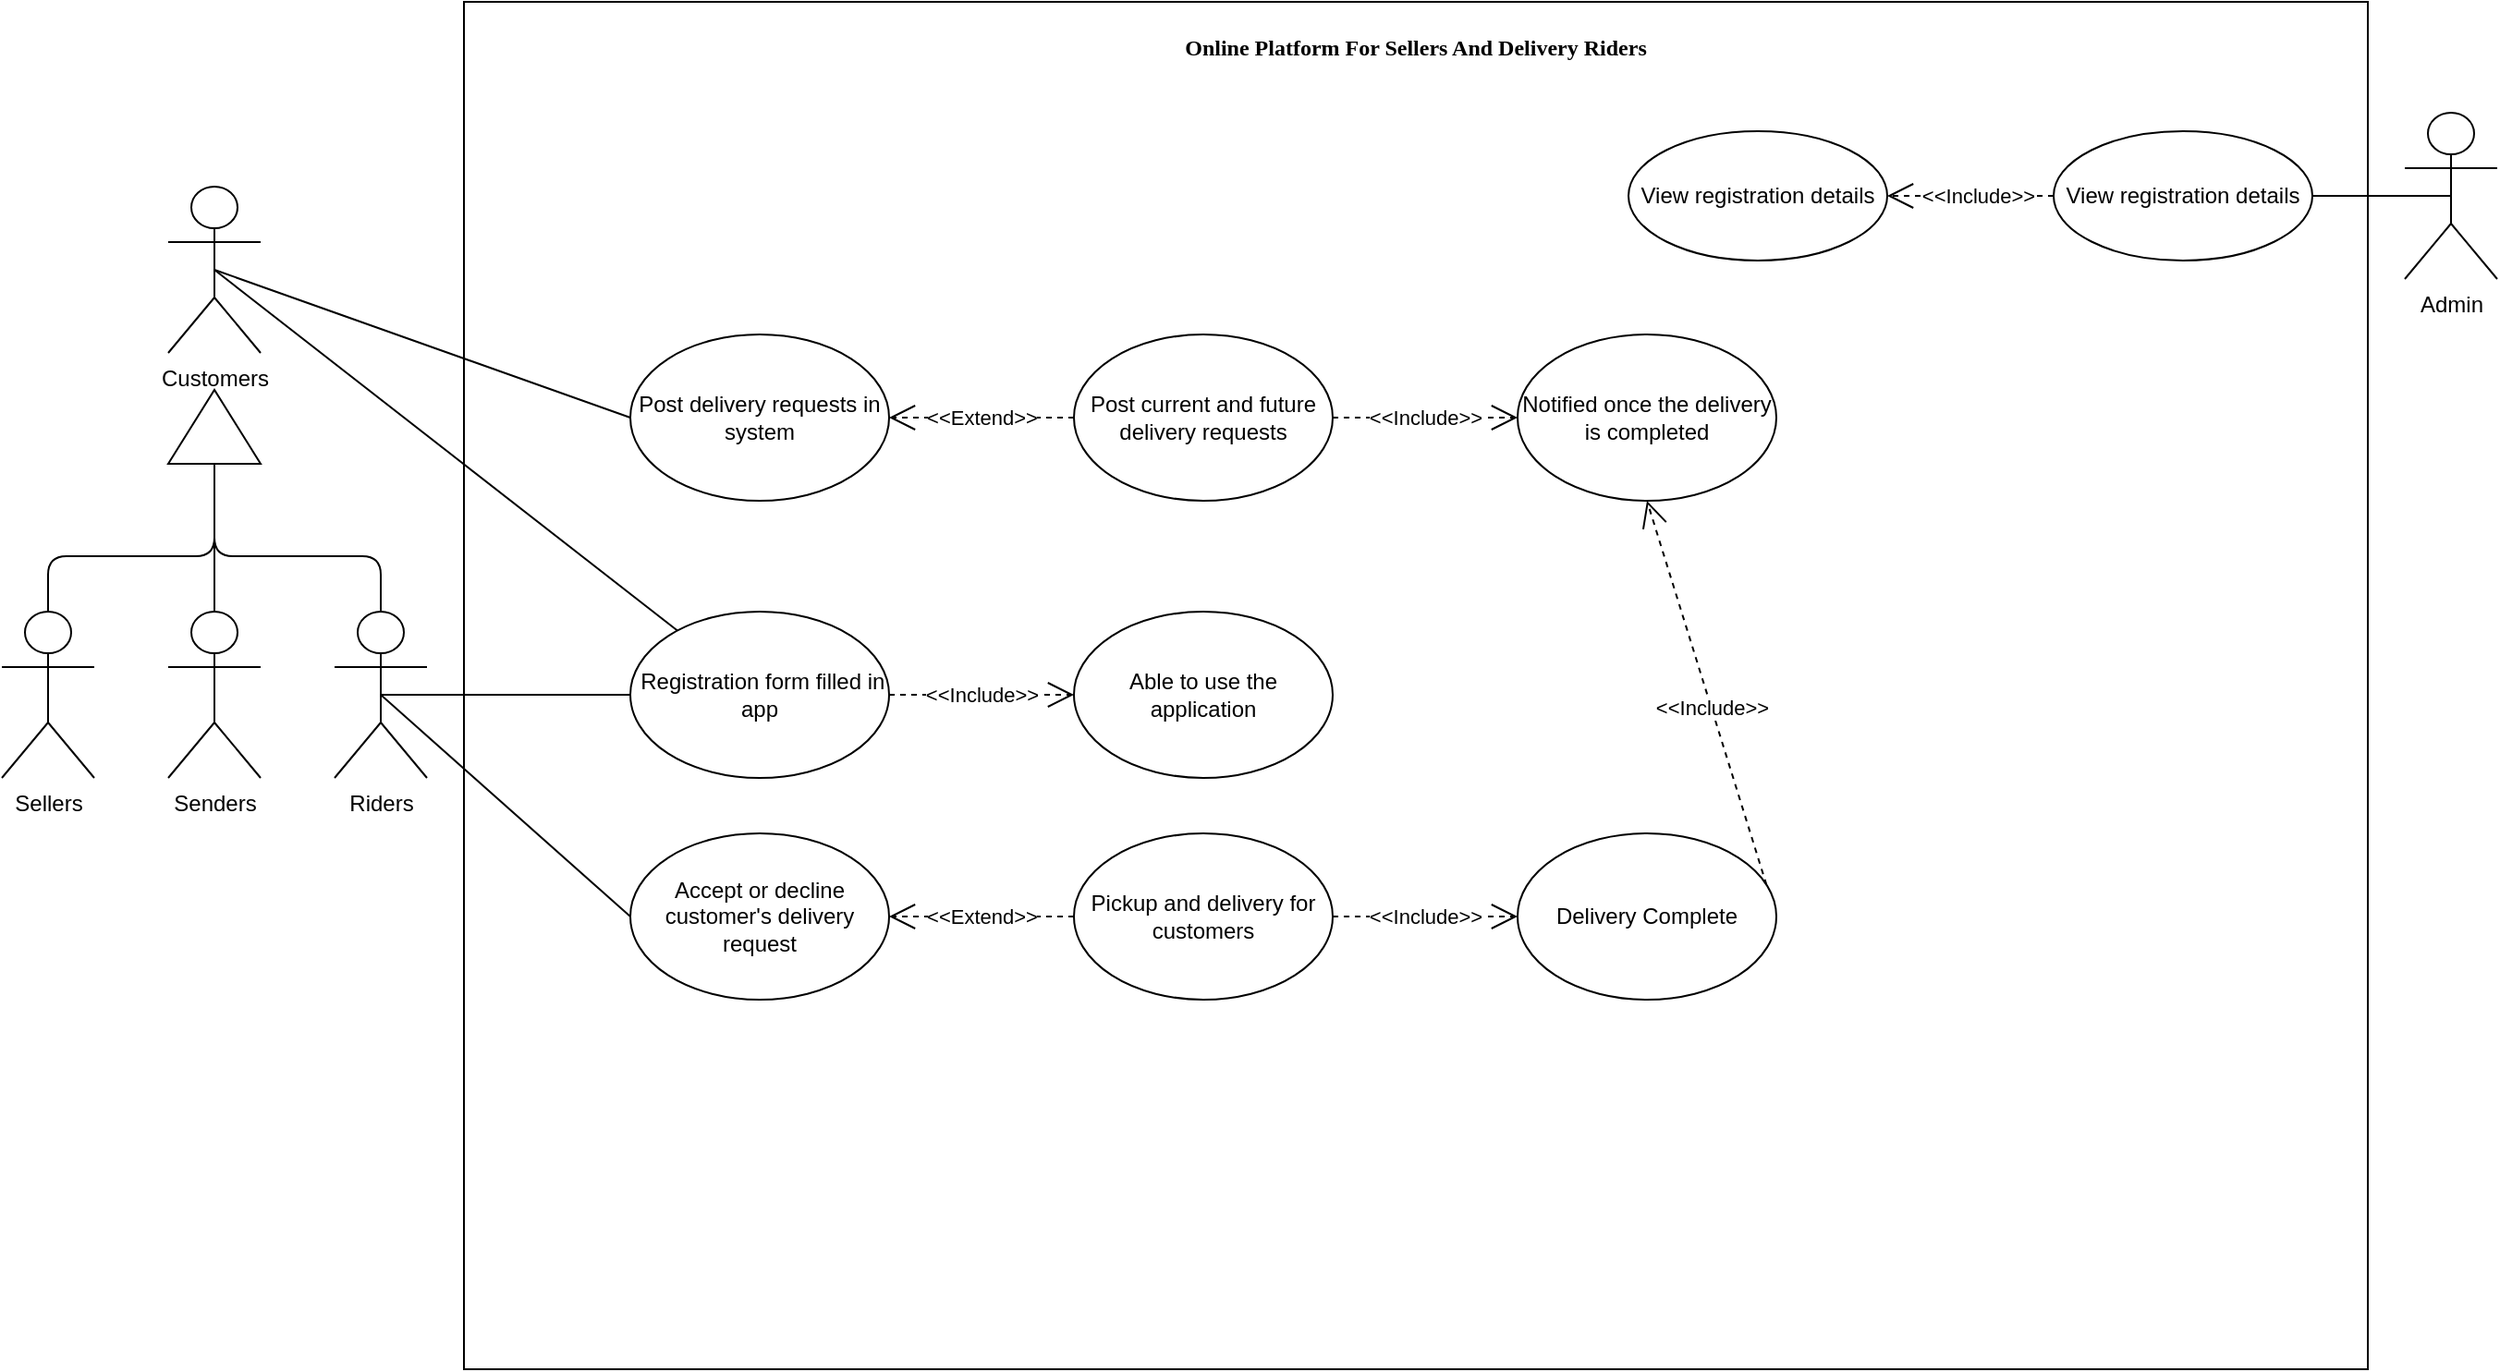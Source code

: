 <mxfile version="13.6.10" type="device"><diagram name="Page-1" id="0783ab3e-0a74-02c8-0abd-f7b4e66b4bec"><mxGraphModel dx="952" dy="527" grid="1" gridSize="10" guides="1" tooltips="1" connect="1" arrows="1" fold="1" page="1" pageScale="1" pageWidth="850" pageHeight="1100" background="#ffffff" math="0" shadow="0"><root><mxCell id="0"/><mxCell id="1" parent="0"/><mxCell id="9HScV0JsSOKOk4mMe-ML-9" value="Admin" style="shape=umlActor;verticalLabelPosition=bottom;verticalAlign=top;html=1;" parent="1" vertex="1"><mxGeometry x="1410" y="80" width="50" height="90" as="geometry"/></mxCell><mxCell id="9HScV0JsSOKOk4mMe-ML-11" value="Sellers" style="shape=umlActor;verticalLabelPosition=bottom;verticalAlign=top;html=1;" parent="1" vertex="1"><mxGeometry x="110" y="350" width="50" height="90" as="geometry"/></mxCell><mxCell id="9HScV0JsSOKOk4mMe-ML-12" value="Senders" style="shape=umlActor;verticalLabelPosition=bottom;verticalAlign=top;html=1;" parent="1" vertex="1"><mxGeometry x="200" y="350" width="50" height="90" as="geometry"/></mxCell><mxCell id="9HScV0JsSOKOk4mMe-ML-13" value="Customers" style="shape=umlActor;verticalLabelPosition=bottom;verticalAlign=top;html=1;" parent="1" vertex="1"><mxGeometry x="200" y="120" width="50" height="90" as="geometry"/></mxCell><mxCell id="9HScV0JsSOKOk4mMe-ML-14" value="Riders" style="shape=umlActor;verticalLabelPosition=bottom;verticalAlign=top;html=1;" parent="1" vertex="1"><mxGeometry x="290" y="350" width="50" height="90" as="geometry"/></mxCell><mxCell id="9HScV0JsSOKOk4mMe-ML-22" value="" style="triangle;whiteSpace=wrap;html=1;horizontal=1;verticalAlign=top;direction=north;" parent="1" vertex="1"><mxGeometry x="200" y="230" width="50" height="40" as="geometry"/></mxCell><mxCell id="9HScV0JsSOKOk4mMe-ML-39" value="&lt;p style=&quot;margin: 0px ; margin-top: 4px ; text-align: center&quot;&gt;&lt;br&gt;&lt;span style=&quot;font-family: &amp;#34;verdana&amp;#34; ; font-weight: 700&quot;&gt;Online Platform For Sellers And Delivery Riders&lt;/span&gt;&lt;br&gt;&lt;/p&gt;" style="verticalAlign=top;align=left;overflow=fill;fontSize=12;fontFamily=Helvetica;html=1;" parent="1" vertex="1"><mxGeometry x="360" y="20" width="1030" height="740" as="geometry"/></mxCell><mxCell id="9HScV0JsSOKOk4mMe-ML-40" value="View registration details" style="ellipse;whiteSpace=wrap;html=1;" parent="1" vertex="1"><mxGeometry x="1220" y="90" width="140" height="70" as="geometry"/></mxCell><mxCell id="9HScV0JsSOKOk4mMe-ML-42" value="" style="endArrow=none;html=1;entryX=0.5;entryY=0.5;entryDx=0;entryDy=0;entryPerimeter=0;exitX=1;exitY=0.5;exitDx=0;exitDy=0;" parent="1" source="9HScV0JsSOKOk4mMe-ML-40" target="9HScV0JsSOKOk4mMe-ML-9" edge="1"><mxGeometry width="50" height="50" relative="1" as="geometry"><mxPoint x="860" y="280" as="sourcePoint"/><mxPoint x="910" y="230" as="targetPoint"/></mxGeometry></mxCell><mxCell id="9HScV0JsSOKOk4mMe-ML-51" value="" style="endArrow=none;html=1;exitX=0.5;exitY=0.5;exitDx=0;exitDy=0;exitPerimeter=0;entryX=0;entryY=0.5;entryDx=0;entryDy=0;" parent="1" source="9HScV0JsSOKOk4mMe-ML-14" target="9HScV0JsSOKOk4mMe-ML-58" edge="1"><mxGeometry width="50" height="50" relative="1" as="geometry"><mxPoint x="950" y="370" as="sourcePoint"/><mxPoint x="1000" y="320" as="targetPoint"/></mxGeometry></mxCell><mxCell id="9HScV0JsSOKOk4mMe-ML-58" value="&amp;nbsp;Registration form filled in app" style="ellipse;whiteSpace=wrap;html=1;" parent="1" vertex="1"><mxGeometry x="450" y="350" width="140" height="90" as="geometry"/></mxCell><mxCell id="9HScV0JsSOKOk4mMe-ML-59" value="View registration details" style="ellipse;whiteSpace=wrap;html=1;" parent="1" vertex="1"><mxGeometry x="990" y="90" width="140" height="70" as="geometry"/></mxCell><mxCell id="9HScV0JsSOKOk4mMe-ML-63" value="Post current and future delivery requests" style="ellipse;whiteSpace=wrap;html=1;" parent="1" vertex="1"><mxGeometry x="690" y="200" width="140" height="90" as="geometry"/></mxCell><mxCell id="9HScV0JsSOKOk4mMe-ML-64" value="Post delivery requests in system" style="ellipse;whiteSpace=wrap;html=1;" parent="1" vertex="1"><mxGeometry x="450" y="200" width="140" height="90" as="geometry"/></mxCell><mxCell id="9HScV0JsSOKOk4mMe-ML-65" value="&amp;lt;&amp;lt;Extend&amp;gt;&amp;gt;" style="endArrow=open;endSize=12;dashed=1;html=1;exitX=0;exitY=0.5;exitDx=0;exitDy=0;entryX=1;entryY=0.5;entryDx=0;entryDy=0;" parent="1" source="9HScV0JsSOKOk4mMe-ML-63" target="9HScV0JsSOKOk4mMe-ML-64" edge="1"><mxGeometry width="160" relative="1" as="geometry"><mxPoint x="680" y="300" as="sourcePoint"/><mxPoint x="840" y="300" as="targetPoint"/></mxGeometry></mxCell><mxCell id="9HScV0JsSOKOk4mMe-ML-69" value="Able to use the application" style="ellipse;whiteSpace=wrap;html=1;" parent="1" vertex="1"><mxGeometry x="690" y="350" width="140" height="90" as="geometry"/></mxCell><mxCell id="9HScV0JsSOKOk4mMe-ML-70" value="&amp;lt;&amp;lt;Include&amp;gt;&amp;gt;" style="endArrow=open;endSize=12;dashed=1;html=1;exitX=1;exitY=0.5;exitDx=0;exitDy=0;entryX=0;entryY=0.5;entryDx=0;entryDy=0;" parent="1" source="9HScV0JsSOKOk4mMe-ML-58" target="9HScV0JsSOKOk4mMe-ML-69" edge="1"><mxGeometry width="160" relative="1" as="geometry"><mxPoint x="710.0" y="349.31" as="sourcePoint"/><mxPoint x="600.0" y="349.31" as="targetPoint"/><Array as="points"/></mxGeometry></mxCell><mxCell id="1ITXG2-WyqyvKEilLhHo-3" value="Accept or decline customer's delivery request" style="ellipse;whiteSpace=wrap;html=1;" parent="1" vertex="1"><mxGeometry x="450" y="470" width="140" height="90" as="geometry"/></mxCell><mxCell id="1ITXG2-WyqyvKEilLhHo-5" value="&amp;lt;&amp;lt;Include&amp;gt;&amp;gt;" style="endArrow=open;endSize=12;dashed=1;html=1;exitX=0;exitY=0.5;exitDx=0;exitDy=0;entryX=1;entryY=0.5;entryDx=0;entryDy=0;" parent="1" source="9HScV0JsSOKOk4mMe-ML-40" target="9HScV0JsSOKOk4mMe-ML-59" edge="1"><mxGeometry x="-0.091" width="160" relative="1" as="geometry"><mxPoint x="930" y="170" as="sourcePoint"/><mxPoint x="1090" y="170" as="targetPoint"/><mxPoint as="offset"/></mxGeometry></mxCell><mxCell id="1ITXG2-WyqyvKEilLhHo-7" value="Pickup and delivery for customers" style="ellipse;whiteSpace=wrap;html=1;" parent="1" vertex="1"><mxGeometry x="690" y="470" width="140" height="90" as="geometry"/></mxCell><mxCell id="1ITXG2-WyqyvKEilLhHo-8" value="" style="endArrow=none;html=1;exitX=0.5;exitY=0;exitDx=0;exitDy=0;exitPerimeter=0;entryX=0;entryY=0.5;entryDx=0;entryDy=0;" parent="1" source="9HScV0JsSOKOk4mMe-ML-14" target="9HScV0JsSOKOk4mMe-ML-22" edge="1"><mxGeometry width="50" height="50" relative="1" as="geometry"><mxPoint x="300" y="320" as="sourcePoint"/><mxPoint x="200" y="230" as="targetPoint"/><Array as="points"><mxPoint x="315" y="320"/><mxPoint x="225" y="320"/></Array></mxGeometry></mxCell><mxCell id="1ITXG2-WyqyvKEilLhHo-11" value="" style="endArrow=none;html=1;exitX=0.5;exitY=0;exitDx=0;exitDy=0;exitPerimeter=0;entryX=0;entryY=0.5;entryDx=0;entryDy=0;" parent="1" source="9HScV0JsSOKOk4mMe-ML-12" target="9HScV0JsSOKOk4mMe-ML-22" edge="1"><mxGeometry width="50" height="50" relative="1" as="geometry"><mxPoint x="30" y="220" as="sourcePoint"/><mxPoint x="80" y="170" as="targetPoint"/><Array as="points"><mxPoint x="225" y="320"/></Array></mxGeometry></mxCell><mxCell id="1ITXG2-WyqyvKEilLhHo-12" value="" style="endArrow=none;html=1;entryX=0;entryY=0.5;entryDx=0;entryDy=0;exitX=0.5;exitY=0.5;exitDx=0;exitDy=0;exitPerimeter=0;" parent="1" source="9HScV0JsSOKOk4mMe-ML-13" target="9HScV0JsSOKOk4mMe-ML-64" edge="1"><mxGeometry width="50" height="50" relative="1" as="geometry"><mxPoint x="270" y="210" as="sourcePoint"/><mxPoint x="320" y="160" as="targetPoint"/></mxGeometry></mxCell><mxCell id="1ITXG2-WyqyvKEilLhHo-13" value="" style="endArrow=none;html=1;exitX=0.5;exitY=0.5;exitDx=0;exitDy=0;exitPerimeter=0;" parent="1" source="9HScV0JsSOKOk4mMe-ML-13" target="9HScV0JsSOKOk4mMe-ML-58" edge="1"><mxGeometry width="50" height="50" relative="1" as="geometry"><mxPoint x="220" y="280" as="sourcePoint"/><mxPoint x="270" y="230" as="targetPoint"/></mxGeometry></mxCell><mxCell id="1ITXG2-WyqyvKEilLhHo-14" value="" style="endArrow=none;html=1;entryX=0.5;entryY=0.5;entryDx=0;entryDy=0;entryPerimeter=0;exitX=0;exitY=0.5;exitDx=0;exitDy=0;" parent="1" source="1ITXG2-WyqyvKEilLhHo-3" target="9HScV0JsSOKOk4mMe-ML-14" edge="1"><mxGeometry width="50" height="50" relative="1" as="geometry"><mxPoint x="230" y="530" as="sourcePoint"/><mxPoint x="280" y="480" as="targetPoint"/></mxGeometry></mxCell><mxCell id="1ITXG2-WyqyvKEilLhHo-15" value="&amp;lt;&amp;lt;Extend&amp;gt;&amp;gt;" style="endArrow=open;endSize=12;dashed=1;html=1;exitX=0;exitY=0.5;exitDx=0;exitDy=0;entryX=1;entryY=0.5;entryDx=0;entryDy=0;" parent="1" source="1ITXG2-WyqyvKEilLhHo-7" target="1ITXG2-WyqyvKEilLhHo-3" edge="1"><mxGeometry width="160" relative="1" as="geometry"><mxPoint x="190" y="580" as="sourcePoint"/><mxPoint x="350" y="580" as="targetPoint"/></mxGeometry></mxCell><mxCell id="k9TTftnrc4q0dPg1Eu2p-1" value="&amp;lt;&amp;lt;Include&amp;gt;&amp;gt;" style="endArrow=open;endSize=12;dashed=1;html=1;exitX=1;exitY=0.5;exitDx=0;exitDy=0;entryX=0.5;entryY=1;entryDx=0;entryDy=0;" parent="1" source="k9TTftnrc4q0dPg1Eu2p-3" target="k9TTftnrc4q0dPg1Eu2p-2" edge="1"><mxGeometry width="160" relative="1" as="geometry"><mxPoint x="880" y="430" as="sourcePoint"/><mxPoint x="1040" y="430" as="targetPoint"/></mxGeometry></mxCell><mxCell id="k9TTftnrc4q0dPg1Eu2p-2" value="Notified once the delivery is completed" style="ellipse;whiteSpace=wrap;html=1;" parent="1" vertex="1"><mxGeometry x="930" y="200" width="140" height="90" as="geometry"/></mxCell><mxCell id="k9TTftnrc4q0dPg1Eu2p-3" value="Delivery Complete" style="ellipse;whiteSpace=wrap;html=1;" parent="1" vertex="1"><mxGeometry x="930" y="470" width="140" height="90" as="geometry"/></mxCell><mxCell id="k9TTftnrc4q0dPg1Eu2p-4" value="&amp;lt;&amp;lt;Include&amp;gt;&amp;gt;" style="endArrow=open;endSize=12;dashed=1;html=1;exitX=1;exitY=0.5;exitDx=0;exitDy=0;entryX=0;entryY=0.5;entryDx=0;entryDy=0;" parent="1" source="1ITXG2-WyqyvKEilLhHo-7" target="k9TTftnrc4q0dPg1Eu2p-3" edge="1"><mxGeometry width="160" relative="1" as="geometry"><mxPoint x="840" y="430" as="sourcePoint"/><mxPoint x="1000" y="430" as="targetPoint"/></mxGeometry></mxCell><mxCell id="b-we_A3w0XA48Wj9Tqdx-1" value="" style="endArrow=none;html=1;exitX=0.5;exitY=0;exitDx=0;exitDy=0;exitPerimeter=0;entryX=0;entryY=0.5;entryDx=0;entryDy=0;" parent="1" source="9HScV0JsSOKOk4mMe-ML-11" target="9HScV0JsSOKOk4mMe-ML-22" edge="1"><mxGeometry width="50" height="50" relative="1" as="geometry"><mxPoint x="140" y="340" as="sourcePoint"/><mxPoint x="90" y="260" as="targetPoint"/><Array as="points"><mxPoint x="135" y="320"/><mxPoint x="225" y="320"/></Array></mxGeometry></mxCell><mxCell id="Qr7fEz5oLmNICdRbksOr-1" value="&amp;lt;&amp;lt;Include&amp;gt;&amp;gt;" style="endArrow=open;endSize=12;dashed=1;html=1;exitX=1;exitY=0.5;exitDx=0;exitDy=0;entryX=0;entryY=0.5;entryDx=0;entryDy=0;" edge="1" parent="1" source="9HScV0JsSOKOk4mMe-ML-63" target="k9TTftnrc4q0dPg1Eu2p-2"><mxGeometry width="160" relative="1" as="geometry"><mxPoint x="790" y="340" as="sourcePoint"/><mxPoint x="950" y="340" as="targetPoint"/><Array as="points"><mxPoint x="860" y="245"/></Array></mxGeometry></mxCell></root></mxGraphModel></diagram></mxfile>